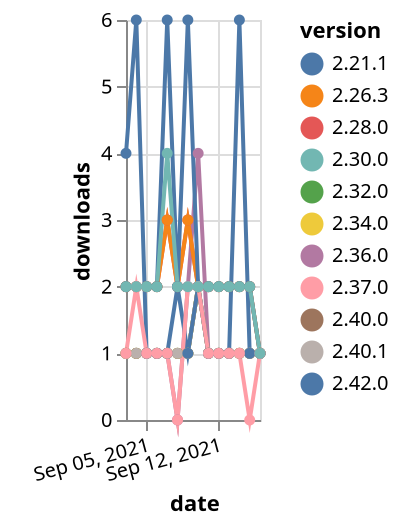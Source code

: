 {"$schema": "https://vega.github.io/schema/vega-lite/v5.json", "description": "A simple bar chart with embedded data.", "data": {"values": [{"date": "2021-09-03", "total": 339, "delta": 1, "version": "2.36.0"}, {"date": "2021-09-04", "total": 340, "delta": 1, "version": "2.36.0"}, {"date": "2021-09-05", "total": 341, "delta": 1, "version": "2.36.0"}, {"date": "2021-09-06", "total": 342, "delta": 1, "version": "2.36.0"}, {"date": "2021-09-07", "total": 343, "delta": 1, "version": "2.36.0"}, {"date": "2021-09-08", "total": 343, "delta": 0, "version": "2.36.0"}, {"date": "2021-09-09", "total": 345, "delta": 2, "version": "2.36.0"}, {"date": "2021-09-10", "total": 349, "delta": 4, "version": "2.36.0"}, {"date": "2021-09-11", "total": 350, "delta": 1, "version": "2.36.0"}, {"date": "2021-09-12", "total": 351, "delta": 1, "version": "2.36.0"}, {"date": "2021-09-13", "total": 352, "delta": 1, "version": "2.36.0"}, {"date": "2021-09-14", "total": 353, "delta": 1, "version": "2.36.0"}, {"date": "2021-09-15", "total": 354, "delta": 1, "version": "2.36.0"}, {"date": "2021-09-16", "total": 355, "delta": 1, "version": "2.36.0"}, {"date": "2021-09-03", "total": 502, "delta": 1, "version": "2.32.0"}, {"date": "2021-09-04", "total": 503, "delta": 1, "version": "2.32.0"}, {"date": "2021-09-05", "total": 504, "delta": 1, "version": "2.32.0"}, {"date": "2021-09-06", "total": 505, "delta": 1, "version": "2.32.0"}, {"date": "2021-09-07", "total": 506, "delta": 1, "version": "2.32.0"}, {"date": "2021-09-08", "total": 507, "delta": 1, "version": "2.32.0"}, {"date": "2021-09-09", "total": 508, "delta": 1, "version": "2.32.0"}, {"date": "2021-09-10", "total": 510, "delta": 2, "version": "2.32.0"}, {"date": "2021-09-11", "total": 511, "delta": 1, "version": "2.32.0"}, {"date": "2021-09-12", "total": 512, "delta": 1, "version": "2.32.0"}, {"date": "2021-09-13", "total": 513, "delta": 1, "version": "2.32.0"}, {"date": "2021-09-14", "total": 514, "delta": 1, "version": "2.32.0"}, {"date": "2021-09-15", "total": 515, "delta": 1, "version": "2.32.0"}, {"date": "2021-09-16", "total": 516, "delta": 1, "version": "2.32.0"}, {"date": "2021-09-03", "total": 2819, "delta": 2, "version": "2.28.0"}, {"date": "2021-09-04", "total": 2821, "delta": 2, "version": "2.28.0"}, {"date": "2021-09-05", "total": 2823, "delta": 2, "version": "2.28.0"}, {"date": "2021-09-06", "total": 2825, "delta": 2, "version": "2.28.0"}, {"date": "2021-09-07", "total": 2828, "delta": 3, "version": "2.28.0"}, {"date": "2021-09-08", "total": 2830, "delta": 2, "version": "2.28.0"}, {"date": "2021-09-09", "total": 2833, "delta": 3, "version": "2.28.0"}, {"date": "2021-09-10", "total": 2835, "delta": 2, "version": "2.28.0"}, {"date": "2021-09-11", "total": 2837, "delta": 2, "version": "2.28.0"}, {"date": "2021-09-12", "total": 2839, "delta": 2, "version": "2.28.0"}, {"date": "2021-09-13", "total": 2841, "delta": 2, "version": "2.28.0"}, {"date": "2021-09-14", "total": 2843, "delta": 2, "version": "2.28.0"}, {"date": "2021-09-15", "total": 2845, "delta": 2, "version": "2.28.0"}, {"date": "2021-09-16", "total": 2846, "delta": 1, "version": "2.28.0"}, {"date": "2021-09-03", "total": 240, "delta": 1, "version": "2.34.0"}, {"date": "2021-09-04", "total": 241, "delta": 1, "version": "2.34.0"}, {"date": "2021-09-05", "total": 242, "delta": 1, "version": "2.34.0"}, {"date": "2021-09-06", "total": 243, "delta": 1, "version": "2.34.0"}, {"date": "2021-09-07", "total": 244, "delta": 1, "version": "2.34.0"}, {"date": "2021-09-08", "total": 245, "delta": 1, "version": "2.34.0"}, {"date": "2021-09-09", "total": 246, "delta": 1, "version": "2.34.0"}, {"date": "2021-09-10", "total": 248, "delta": 2, "version": "2.34.0"}, {"date": "2021-09-11", "total": 249, "delta": 1, "version": "2.34.0"}, {"date": "2021-09-12", "total": 250, "delta": 1, "version": "2.34.0"}, {"date": "2021-09-13", "total": 251, "delta": 1, "version": "2.34.0"}, {"date": "2021-09-14", "total": 252, "delta": 1, "version": "2.34.0"}, {"date": "2021-09-15", "total": 253, "delta": 1, "version": "2.34.0"}, {"date": "2021-09-16", "total": 254, "delta": 1, "version": "2.34.0"}, {"date": "2021-09-03", "total": 340, "delta": 1, "version": "2.40.0"}, {"date": "2021-09-04", "total": 341, "delta": 1, "version": "2.40.0"}, {"date": "2021-09-05", "total": 342, "delta": 1, "version": "2.40.0"}, {"date": "2021-09-06", "total": 343, "delta": 1, "version": "2.40.0"}, {"date": "2021-09-07", "total": 344, "delta": 1, "version": "2.40.0"}, {"date": "2021-09-08", "total": 345, "delta": 1, "version": "2.40.0"}, {"date": "2021-09-09", "total": 346, "delta": 1, "version": "2.40.0"}, {"date": "2021-09-10", "total": 348, "delta": 2, "version": "2.40.0"}, {"date": "2021-09-11", "total": 349, "delta": 1, "version": "2.40.0"}, {"date": "2021-09-12", "total": 350, "delta": 1, "version": "2.40.0"}, {"date": "2021-09-13", "total": 351, "delta": 1, "version": "2.40.0"}, {"date": "2021-09-14", "total": 352, "delta": 1, "version": "2.40.0"}, {"date": "2021-09-15", "total": 353, "delta": 1, "version": "2.40.0"}, {"date": "2021-09-16", "total": 354, "delta": 1, "version": "2.40.0"}, {"date": "2021-09-03", "total": 161, "delta": 1, "version": "2.40.1"}, {"date": "2021-09-04", "total": 162, "delta": 1, "version": "2.40.1"}, {"date": "2021-09-05", "total": 163, "delta": 1, "version": "2.40.1"}, {"date": "2021-09-06", "total": 164, "delta": 1, "version": "2.40.1"}, {"date": "2021-09-07", "total": 165, "delta": 1, "version": "2.40.1"}, {"date": "2021-09-08", "total": 166, "delta": 1, "version": "2.40.1"}, {"date": "2021-09-09", "total": 167, "delta": 1, "version": "2.40.1"}, {"date": "2021-09-10", "total": 169, "delta": 2, "version": "2.40.1"}, {"date": "2021-09-11", "total": 170, "delta": 1, "version": "2.40.1"}, {"date": "2021-09-12", "total": 171, "delta": 1, "version": "2.40.1"}, {"date": "2021-09-13", "total": 172, "delta": 1, "version": "2.40.1"}, {"date": "2021-09-14", "total": 173, "delta": 1, "version": "2.40.1"}, {"date": "2021-09-15", "total": 174, "delta": 1, "version": "2.40.1"}, {"date": "2021-09-16", "total": 175, "delta": 1, "version": "2.40.1"}, {"date": "2021-09-03", "total": 2634, "delta": 2, "version": "2.26.3"}, {"date": "2021-09-04", "total": 2636, "delta": 2, "version": "2.26.3"}, {"date": "2021-09-05", "total": 2638, "delta": 2, "version": "2.26.3"}, {"date": "2021-09-06", "total": 2640, "delta": 2, "version": "2.26.3"}, {"date": "2021-09-07", "total": 2643, "delta": 3, "version": "2.26.3"}, {"date": "2021-09-08", "total": 2645, "delta": 2, "version": "2.26.3"}, {"date": "2021-09-09", "total": 2648, "delta": 3, "version": "2.26.3"}, {"date": "2021-09-10", "total": 2650, "delta": 2, "version": "2.26.3"}, {"date": "2021-09-11", "total": 2652, "delta": 2, "version": "2.26.3"}, {"date": "2021-09-12", "total": 2654, "delta": 2, "version": "2.26.3"}, {"date": "2021-09-13", "total": 2656, "delta": 2, "version": "2.26.3"}, {"date": "2021-09-14", "total": 2658, "delta": 2, "version": "2.26.3"}, {"date": "2021-09-15", "total": 2660, "delta": 2, "version": "2.26.3"}, {"date": "2021-09-16", "total": 2661, "delta": 1, "version": "2.26.3"}, {"date": "2021-09-03", "total": 5009, "delta": 2, "version": "2.21.1"}, {"date": "2021-09-04", "total": 5011, "delta": 2, "version": "2.21.1"}, {"date": "2021-09-05", "total": 5013, "delta": 2, "version": "2.21.1"}, {"date": "2021-09-06", "total": 5015, "delta": 2, "version": "2.21.1"}, {"date": "2021-09-07", "total": 5021, "delta": 6, "version": "2.21.1"}, {"date": "2021-09-08", "total": 5023, "delta": 2, "version": "2.21.1"}, {"date": "2021-09-09", "total": 5029, "delta": 6, "version": "2.21.1"}, {"date": "2021-09-10", "total": 5031, "delta": 2, "version": "2.21.1"}, {"date": "2021-09-11", "total": 5033, "delta": 2, "version": "2.21.1"}, {"date": "2021-09-12", "total": 5035, "delta": 2, "version": "2.21.1"}, {"date": "2021-09-13", "total": 5037, "delta": 2, "version": "2.21.1"}, {"date": "2021-09-14", "total": 5039, "delta": 2, "version": "2.21.1"}, {"date": "2021-09-15", "total": 5041, "delta": 2, "version": "2.21.1"}, {"date": "2021-09-16", "total": 5042, "delta": 1, "version": "2.21.1"}, {"date": "2021-09-03", "total": 199, "delta": 4, "version": "2.42.0"}, {"date": "2021-09-04", "total": 205, "delta": 6, "version": "2.42.0"}, {"date": "2021-09-05", "total": 206, "delta": 1, "version": "2.42.0"}, {"date": "2021-09-06", "total": 207, "delta": 1, "version": "2.42.0"}, {"date": "2021-09-07", "total": 208, "delta": 1, "version": "2.42.0"}, {"date": "2021-09-08", "total": 210, "delta": 2, "version": "2.42.0"}, {"date": "2021-09-09", "total": 211, "delta": 1, "version": "2.42.0"}, {"date": "2021-09-10", "total": 213, "delta": 2, "version": "2.42.0"}, {"date": "2021-09-11", "total": 214, "delta": 1, "version": "2.42.0"}, {"date": "2021-09-12", "total": 215, "delta": 1, "version": "2.42.0"}, {"date": "2021-09-13", "total": 216, "delta": 1, "version": "2.42.0"}, {"date": "2021-09-14", "total": 222, "delta": 6, "version": "2.42.0"}, {"date": "2021-09-15", "total": 223, "delta": 1, "version": "2.42.0"}, {"date": "2021-09-16", "total": 224, "delta": 1, "version": "2.42.0"}, {"date": "2021-09-03", "total": 206, "delta": 1, "version": "2.37.0"}, {"date": "2021-09-04", "total": 208, "delta": 2, "version": "2.37.0"}, {"date": "2021-09-05", "total": 209, "delta": 1, "version": "2.37.0"}, {"date": "2021-09-06", "total": 210, "delta": 1, "version": "2.37.0"}, {"date": "2021-09-07", "total": 211, "delta": 1, "version": "2.37.0"}, {"date": "2021-09-08", "total": 211, "delta": 0, "version": "2.37.0"}, {"date": "2021-09-09", "total": 213, "delta": 2, "version": "2.37.0"}, {"date": "2021-09-10", "total": 215, "delta": 2, "version": "2.37.0"}, {"date": "2021-09-11", "total": 216, "delta": 1, "version": "2.37.0"}, {"date": "2021-09-12", "total": 217, "delta": 1, "version": "2.37.0"}, {"date": "2021-09-13", "total": 218, "delta": 1, "version": "2.37.0"}, {"date": "2021-09-14", "total": 219, "delta": 1, "version": "2.37.0"}, {"date": "2021-09-15", "total": 219, "delta": 0, "version": "2.37.0"}, {"date": "2021-09-16", "total": 220, "delta": 1, "version": "2.37.0"}, {"date": "2021-09-03", "total": 2785, "delta": 2, "version": "2.30.0"}, {"date": "2021-09-04", "total": 2787, "delta": 2, "version": "2.30.0"}, {"date": "2021-09-05", "total": 2789, "delta": 2, "version": "2.30.0"}, {"date": "2021-09-06", "total": 2791, "delta": 2, "version": "2.30.0"}, {"date": "2021-09-07", "total": 2795, "delta": 4, "version": "2.30.0"}, {"date": "2021-09-08", "total": 2797, "delta": 2, "version": "2.30.0"}, {"date": "2021-09-09", "total": 2799, "delta": 2, "version": "2.30.0"}, {"date": "2021-09-10", "total": 2801, "delta": 2, "version": "2.30.0"}, {"date": "2021-09-11", "total": 2803, "delta": 2, "version": "2.30.0"}, {"date": "2021-09-12", "total": 2805, "delta": 2, "version": "2.30.0"}, {"date": "2021-09-13", "total": 2807, "delta": 2, "version": "2.30.0"}, {"date": "2021-09-14", "total": 2809, "delta": 2, "version": "2.30.0"}, {"date": "2021-09-15", "total": 2811, "delta": 2, "version": "2.30.0"}, {"date": "2021-09-16", "total": 2812, "delta": 1, "version": "2.30.0"}]}, "width": "container", "mark": {"type": "line", "point": {"filled": true}}, "encoding": {"x": {"field": "date", "type": "temporal", "timeUnit": "yearmonthdate", "title": "date", "axis": {"labelAngle": -15}}, "y": {"field": "delta", "type": "quantitative", "title": "downloads"}, "color": {"field": "version", "type": "nominal"}, "tooltip": {"field": "delta"}}}